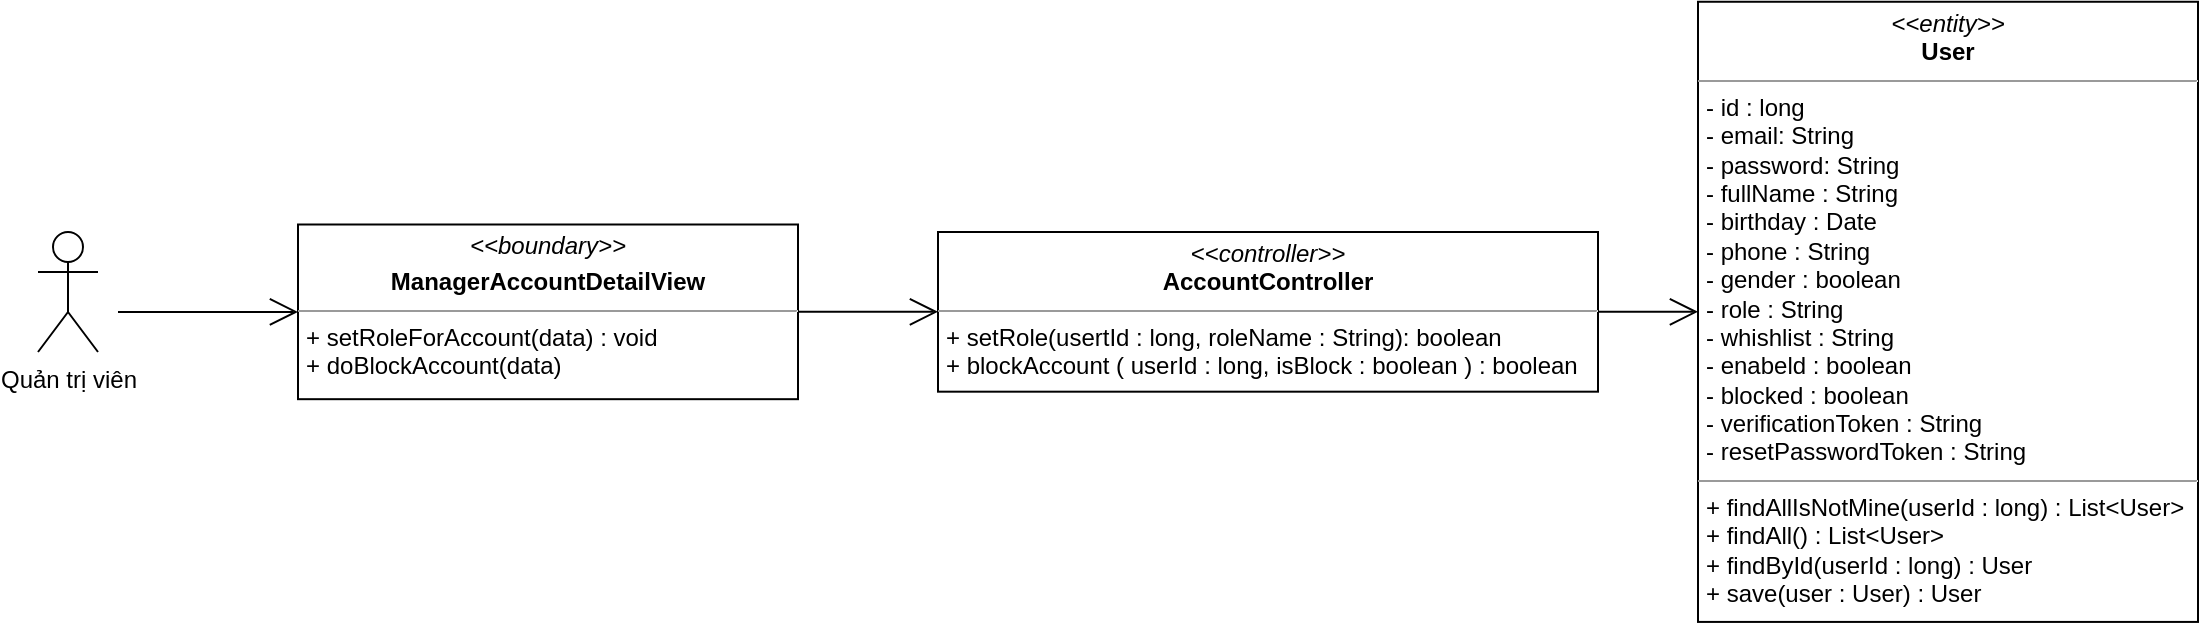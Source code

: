 <mxfile version="14.7.6" type="device"><diagram id="6TMBwP4FSSuG134VEI0d" name="Page-1"><mxGraphModel dx="1865" dy="521" grid="1" gridSize="10" guides="1" tooltips="1" connect="1" arrows="1" fold="1" page="1" pageScale="1" pageWidth="827" pageHeight="1169" math="0" shadow="0"><root><mxCell id="0"/><mxCell id="1" parent="0"/><mxCell id="LjGGSB5rnAWJNLF6Y--f-1" value="&lt;p style=&quot;margin: 0px ; margin-top: 4px ; text-align: center&quot;&gt;&lt;i&gt;&amp;lt;&amp;lt;boundary&amp;gt;&amp;gt;&lt;/i&gt;&lt;/p&gt;&lt;p style=&quot;margin: 0px ; margin-top: 4px ; text-align: center&quot;&gt;&lt;b&gt;ManagerAccountDetailView&lt;/b&gt;&lt;/p&gt;&lt;hr size=&quot;1&quot;&gt;&lt;p style=&quot;margin: 0px ; margin-left: 4px&quot;&gt;&lt;span&gt;+ setRoleForAccount(data) : void&lt;/span&gt;&lt;br&gt;&lt;/p&gt;&lt;p style=&quot;margin: 0px ; margin-left: 4px&quot;&gt;&lt;span&gt;+ doBlockAccount(data)&lt;/span&gt;&lt;/p&gt;" style="verticalAlign=top;align=left;overflow=fill;fontSize=12;fontFamily=Helvetica;html=1;" parent="1" vertex="1"><mxGeometry x="-60" y="146.25" width="250" height="87.34" as="geometry"/></mxCell><mxCell id="LjGGSB5rnAWJNLF6Y--f-2" value="" style="endArrow=open;endFill=1;endSize=12;html=1;entryX=0;entryY=0.5;entryDx=0;entryDy=0;exitX=1;exitY=0.5;exitDx=0;exitDy=0;" parent="1" source="LjGGSB5rnAWJNLF6Y--f-1" target="LjGGSB5rnAWJNLF6Y--f-7" edge="1"><mxGeometry width="160" relative="1" as="geometry"><mxPoint x="331" y="160" as="sourcePoint"/><mxPoint x="350" y="158.67" as="targetPoint"/></mxGeometry></mxCell><mxCell id="LjGGSB5rnAWJNLF6Y--f-4" value="&lt;p style=&quot;margin: 0px ; margin-top: 4px ; text-align: center&quot;&gt;&lt;i&gt;&amp;lt;&amp;lt;entity&amp;gt;&amp;gt;&lt;/i&gt;&lt;br&gt;&lt;b&gt;User&lt;/b&gt;&lt;/p&gt;&lt;hr size=&quot;1&quot;&gt;&lt;p style=&quot;margin: 0px ; margin-left: 4px&quot;&gt;- id : long&lt;/p&gt;&lt;p style=&quot;margin: 0px ; margin-left: 4px&quot;&gt;- email: String&lt;br&gt;- password: String&lt;/p&gt;&lt;p style=&quot;margin: 0px ; margin-left: 4px&quot;&gt;- fullName : String&lt;/p&gt;&lt;p style=&quot;margin: 0px ; margin-left: 4px&quot;&gt;- birthday : Date&lt;/p&gt;&lt;p style=&quot;margin: 0px ; margin-left: 4px&quot;&gt;- phone : String&lt;/p&gt;&lt;p style=&quot;margin: 0px ; margin-left: 4px&quot;&gt;- gender : boolean&lt;/p&gt;&lt;p style=&quot;margin: 0px ; margin-left: 4px&quot;&gt;- role : String&lt;/p&gt;&lt;p style=&quot;margin: 0px ; margin-left: 4px&quot;&gt;- whishlist : String&lt;/p&gt;&lt;p style=&quot;margin: 0px ; margin-left: 4px&quot;&gt;- enabeld : boolean&lt;/p&gt;&lt;p style=&quot;margin: 0px ; margin-left: 4px&quot;&gt;- blocked : boolean&lt;/p&gt;&lt;p style=&quot;margin: 0px ; margin-left: 4px&quot;&gt;- verificationToken : String&lt;/p&gt;&lt;p style=&quot;margin: 0px ; margin-left: 4px&quot;&gt;- resetPasswordToken : String&lt;/p&gt;&lt;hr size=&quot;1&quot;&gt;&lt;p style=&quot;margin: 0px 0px 0px 4px&quot;&gt;+ findAllIsNotMine(userId : long) : List&amp;lt;User&amp;gt;&lt;/p&gt;&lt;p style=&quot;margin: 0px 0px 0px 4px&quot;&gt;+ findAll() : List&amp;lt;User&amp;gt;&lt;/p&gt;&lt;p style=&quot;margin: 0px 0px 0px 4px&quot;&gt;+ findById(userId : long) : User&lt;/p&gt;&lt;p style=&quot;margin: 0px 0px 0px 4px&quot;&gt;+ save(user : User) : User&lt;/p&gt;" style="verticalAlign=top;align=left;overflow=fill;fontSize=12;fontFamily=Helvetica;html=1;" parent="1" vertex="1"><mxGeometry x="640" y="34.88" width="250" height="310.08" as="geometry"/></mxCell><mxCell id="LjGGSB5rnAWJNLF6Y--f-7" value="&lt;p style=&quot;margin: 0px ; margin-top: 4px ; text-align: center&quot;&gt;&lt;i&gt;&amp;lt;&amp;lt;controller&amp;gt;&amp;gt;&lt;/i&gt;&lt;br&gt;&lt;b&gt;AccountController&lt;/b&gt;&lt;/p&gt;&lt;hr size=&quot;1&quot;&gt;&lt;p style=&quot;margin: 0px ; margin-left: 4px&quot;&gt;+ setRole(usertId : long, roleName : String): boolean&lt;br&gt;&lt;/p&gt;&lt;p style=&quot;margin: 0px ; margin-left: 4px&quot;&gt;+ blockAccount ( userId : long, isBlock : boolean ) : boolean&lt;/p&gt;" style="verticalAlign=top;align=left;overflow=fill;fontSize=12;fontFamily=Helvetica;html=1;" parent="1" vertex="1"><mxGeometry x="260" y="150" width="330" height="79.84" as="geometry"/></mxCell><mxCell id="LjGGSB5rnAWJNLF6Y--f-12" value="" style="endArrow=open;endFill=1;endSize=12;html=1;" parent="1" source="LjGGSB5rnAWJNLF6Y--f-7" target="LjGGSB5rnAWJNLF6Y--f-4" edge="1"><mxGeometry width="160" relative="1" as="geometry"><mxPoint x="680" y="150" as="sourcePoint"/><mxPoint x="650" y="161.898" as="targetPoint"/></mxGeometry></mxCell><mxCell id="01V5mP6MnGbcdLb-KYFt-1" value="Quản trị viên&lt;br&gt;" style="shape=umlActor;verticalLabelPosition=bottom;verticalAlign=top;html=1;" parent="1" vertex="1"><mxGeometry x="-190" y="150" width="30" height="60" as="geometry"/></mxCell><mxCell id="01V5mP6MnGbcdLb-KYFt-2" value="" style="endArrow=open;endFill=1;endSize=12;html=1;" parent="1" target="LjGGSB5rnAWJNLF6Y--f-1" edge="1"><mxGeometry width="160" relative="1" as="geometry"><mxPoint x="-150" y="190" as="sourcePoint"/><mxPoint x="270" y="220" as="targetPoint"/></mxGeometry></mxCell></root></mxGraphModel></diagram></mxfile>